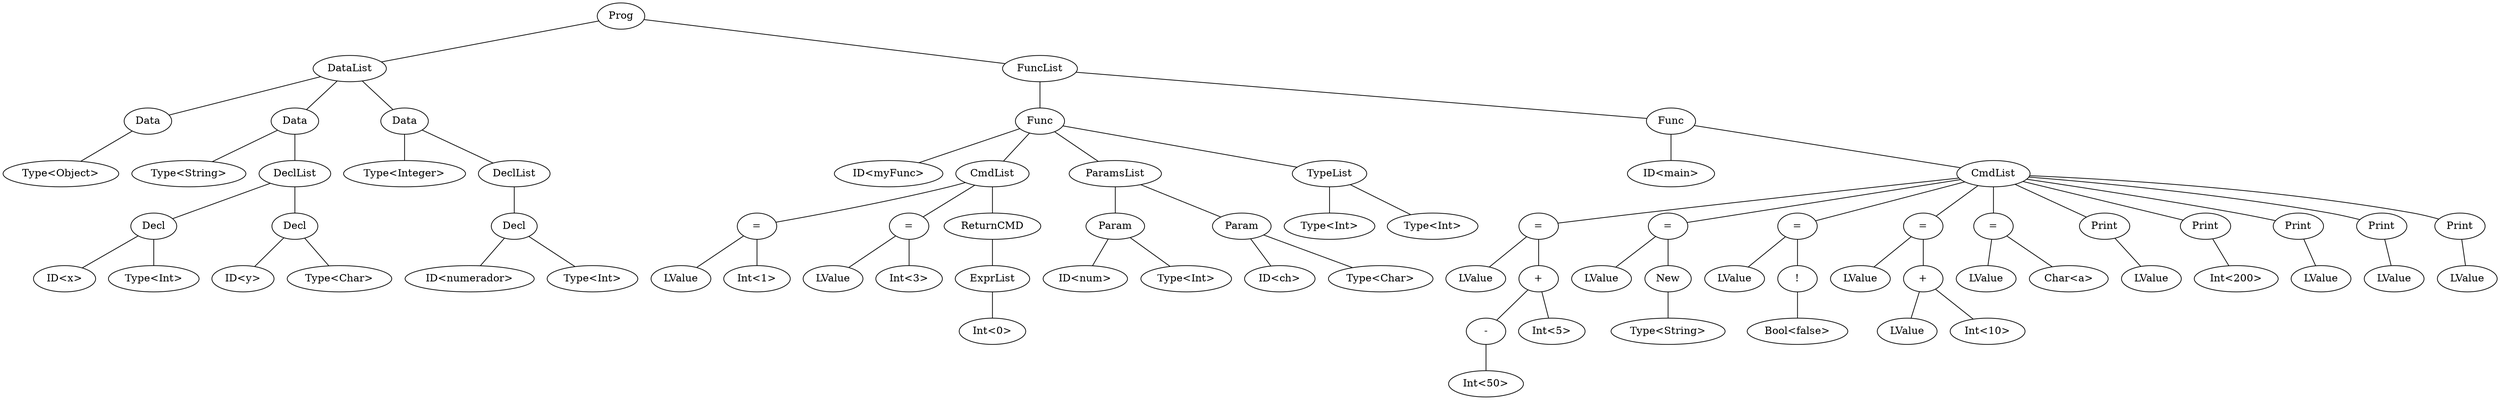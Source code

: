 graph program {
89 [label=Prog]
89--2
2 [label=DataList]
2--1
1 [label= "Data"]
1--0
0 [label="Type<Object>"]
2--12
12 [label= "Data"]
12--11
11 [label="Type<String>"]
12--7
7 [label=DeclList]
7--6
6 [label="Decl"]
6--5
5 [label="ID<x>"]
6--4
4 [label="Type<Int>"]
7--10
10 [label="Decl"]
10--9
9 [label="ID<y>"]
10--8
8 [label="Type<Char>"]
2--18
18 [label= "Data"]
18--17
17 [label="Type<Integer>"]
18--16
16 [label=DeclList]
16--15
15 [label="Decl"]
15--14
14 [label="ID<numerador>"]
15--13
13 [label="Type<Int>"]
89--43
43 [label=FuncList]
43--42
42 [label="Func"]
42--41
41 [label="ID<myFunc>"]
42--33
33 [label=CmdList]
33--32
32 [label= "="]
32--30
30 [label="LValue"]
32--31
31 [label="Int<1>"]
33--37
37 [label= "="]
37--35
35 [label="LValue"]
37--36
36 [label="Int<3>"]
33--40
40 [label="ReturnCMD"]
40--39
39 [label=ExprList]
39--38
38 [label="Int<0>"]
42--22
22 [label="ParamsList"]
22--21
21 [label="Param"]
21--20
20 [label="ID<num>"]
21--19
19 [label="Type<Int>"]
22--25
25 [label="Param"]
25--24
24 [label="ID<ch>"]
25--23
23 [label="Type<Char>"]
42--27
27 [label="TypeList"]
27--26
26 [label="Type<Int>"]
27--28
28 [label="Type<Int>"]
43--88
88 [label="Func"]
88--87
87 [label="ID<main>"]
88--51
51 [label=CmdList]
51--50
50 [label= "="]
50--45
45 [label="LValue"]
50--49
49 [label= "+"]
49--47
47 [label= "-"]
47--46
46 [label="Int<50>"]
49--48
48 [label="Int<5>"]
51--56
56 [label= "="]
56--53
53 [label="LValue"]
56--55
55 [label= "New"]
55--54
54 [label="Type<String>"]
51--61
61 [label= "="]
61--58
58 [label="LValue"]
61--60
60 [label= "!"]
60--59
59 [label="Bool<false>"]
51--68
68 [label= "="]
68--63
63 [label="LValue"]
68--67
67 [label= "+"]
67--65
65 [label="LValue"]
67--66
66 [label="Int<10>"]
51--72
72 [label= "="]
72--70
70 [label="LValue"]
72--71
71 [label="Char<a>"]
51--75
75 [label="Print"]
75--74
74 [label="LValue"]
51--77
77 [label="Print"]
77--76
76 [label="Int<200>"]
51--80
80 [label="Print"]
80--79
79 [label="LValue"]
51--83
83 [label="Print"]
83--82
82 [label="LValue"]
51--86
86 [label="Print"]
86--85
85 [label="LValue"]
}
